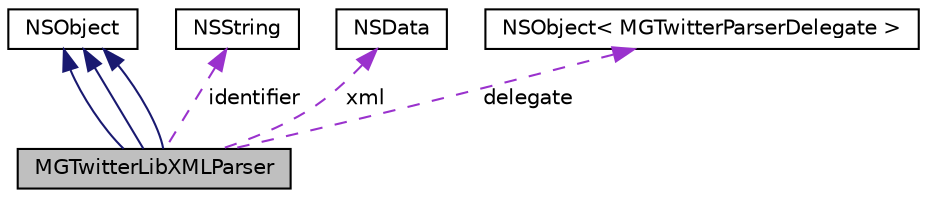 digraph G
{
  edge [fontname="Helvetica",fontsize="10",labelfontname="Helvetica",labelfontsize="10"];
  node [fontname="Helvetica",fontsize="10",shape=record];
  Node1 [label="MGTwitterLibXMLParser",height=0.2,width=0.4,color="black", fillcolor="grey75", style="filled" fontcolor="black"];
  Node2 -> Node1 [dir="back",color="midnightblue",fontsize="10",style="solid"];
  Node2 [label="NSObject",height=0.2,width=0.4,color="black", fillcolor="white", style="filled",URL="$class_n_s_object.html"];
  Node2 -> Node1 [dir="back",color="midnightblue",fontsize="10",style="solid"];
  Node2 -> Node1 [dir="back",color="midnightblue",fontsize="10",style="solid"];
  Node3 -> Node1 [dir="back",color="darkorchid3",fontsize="10",style="dashed",label=" identifier" ];
  Node3 [label="NSString",height=0.2,width=0.4,color="black", fillcolor="white", style="filled",URL="$class_n_s_string.html"];
  Node4 -> Node1 [dir="back",color="darkorchid3",fontsize="10",style="dashed",label=" xml" ];
  Node4 [label="NSData",height=0.2,width=0.4,color="black", fillcolor="white", style="filled",URL="$class_n_s_data.html"];
  Node5 -> Node1 [dir="back",color="darkorchid3",fontsize="10",style="dashed",label=" delegate" ];
  Node5 [label="NSObject\< MGTwitterParserDelegate \>",height=0.2,width=0.4,color="black", fillcolor="white", style="filled",URL="$class_n_s_object.html"];
}
